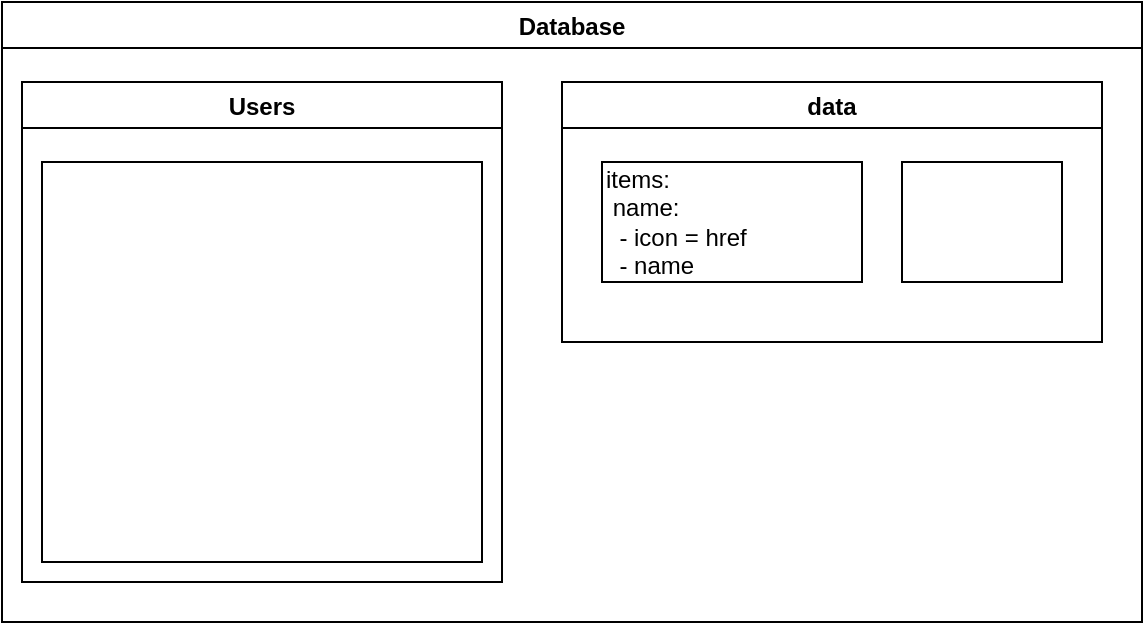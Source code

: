<mxfile version="20.2.2" type="github">
  <diagram id="pl_VEVI09KF11xBkgy9S" name="Страница 1">
    <mxGraphModel dx="1422" dy="762" grid="1" gridSize="10" guides="1" tooltips="1" connect="1" arrows="1" fold="1" page="1" pageScale="1" pageWidth="2339" pageHeight="3300" math="0" shadow="0">
      <root>
        <mxCell id="0" />
        <mxCell id="1" parent="0" />
        <mxCell id="tpaCjs1uWNmvQxx3Lpl9-1" value="Database" style="swimlane;glass=0;shadow=0;" vertex="1" parent="1">
          <mxGeometry x="80" y="30" width="570" height="310" as="geometry">
            <mxRectangle x="80" y="30" width="90" height="30" as="alternateBounds" />
          </mxGeometry>
        </mxCell>
        <mxCell id="tpaCjs1uWNmvQxx3Lpl9-2" value="Users" style="swimlane;" vertex="1" parent="tpaCjs1uWNmvQxx3Lpl9-1">
          <mxGeometry x="10" y="40" width="240" height="250" as="geometry" />
        </mxCell>
        <mxCell id="tpaCjs1uWNmvQxx3Lpl9-6" value="_id:&lt;br&gt;&lt;span style=&quot;white-space: pre;&quot;&gt;	&lt;/span&gt;- _id&lt;br&gt;&lt;span style=&quot;white-space: pre;&quot;&gt;	&lt;/span&gt;- name&lt;br&gt;&lt;span style=&quot;white-space: pre;&quot;&gt;	&lt;/span&gt;- email&lt;br&gt;&lt;span style=&quot;white-space: pre;&quot;&gt;	&lt;/span&gt;- win&lt;br&gt;&lt;span style=&quot;white-space: pre;&quot;&gt;	&lt;/span&gt;- lose&lt;br&gt;&lt;span style=&quot;white-space: pre;&quot;&gt;	&lt;/span&gt;- rating = 100&lt;br&gt;&lt;span style=&quot;white-space: pre;&quot;&gt;	&lt;/span&gt;- favourite_item:&lt;br&gt;&lt;span style=&quot;white-space: pre;&quot;&gt;	&lt;/span&gt;&lt;span style=&quot;white-space: pre;&quot;&gt;	&lt;/span&gt;[&lt;br&gt;&lt;span style=&quot;white-space: pre;&quot;&gt;	&lt;/span&gt;&lt;span style=&quot;white-space: pre;&quot;&gt;	&lt;/span&gt;&lt;span style=&quot;white-space: pre;&quot;&gt;	&lt;/span&gt;{ name: &quot;scissors&quot;, &lt;span style=&quot;white-space: pre;&quot;&gt;	&lt;/span&gt;&lt;span style=&quot;white-space: pre;&quot;&gt;	&lt;/span&gt;&lt;span style=&quot;white-space: pre;&quot;&gt;	&lt;/span&gt;&amp;nbsp; num_uses: 0&lt;br&gt;&lt;span style=&quot;white-space: pre;&quot;&gt;	&lt;/span&gt;&lt;span style=&quot;white-space: pre;&quot;&gt;	&lt;/span&gt;&lt;span style=&quot;white-space: pre;&quot;&gt;	&lt;/span&gt;},&lt;br&gt;&lt;span style=&quot;white-space: pre;&quot;&gt;	&lt;/span&gt;&lt;span style=&quot;white-space: pre;&quot;&gt;	&lt;/span&gt;]" style="rounded=0;whiteSpace=wrap;html=1;fontColor=#FFFFFF;align=left;" vertex="1" parent="tpaCjs1uWNmvQxx3Lpl9-2">
          <mxGeometry x="10" y="40" width="220" height="200" as="geometry" />
        </mxCell>
        <mxCell id="tpaCjs1uWNmvQxx3Lpl9-3" value="data" style="swimlane;" vertex="1" parent="tpaCjs1uWNmvQxx3Lpl9-1">
          <mxGeometry x="280" y="40" width="270" height="130" as="geometry" />
        </mxCell>
        <mxCell id="tpaCjs1uWNmvQxx3Lpl9-4" value="items:&lt;br&gt;&lt;span style=&quot;white-space: pre;&quot;&gt;	&lt;/span&gt;name:&lt;br&gt;&lt;span style=&quot;white-space: pre;&quot;&gt;	&lt;/span&gt;&lt;span style=&quot;white-space: pre;&quot;&gt;	&lt;/span&gt;- icon = href&lt;br&gt;&lt;span style=&quot;white-space: pre;&quot;&gt;	&lt;/span&gt;&lt;span style=&quot;white-space: pre;&quot;&gt;	&lt;/span&gt;- name" style="rounded=0;whiteSpace=wrap;html=1;align=left;" vertex="1" parent="tpaCjs1uWNmvQxx3Lpl9-3">
          <mxGeometry x="20" y="40" width="130" height="60" as="geometry" />
        </mxCell>
        <mxCell id="tpaCjs1uWNmvQxx3Lpl9-5" value="language:&lt;br&gt;&lt;span style=&quot;white-space: pre;&quot;&gt;	&lt;/span&gt;- name&lt;br&gt;&lt;span style=&quot;white-space: pre;&quot;&gt;	&lt;/span&gt;- text" style="rounded=0;whiteSpace=wrap;html=1;fontColor=#FFFFFF;align=left;" vertex="1" parent="tpaCjs1uWNmvQxx3Lpl9-3">
          <mxGeometry x="170" y="40" width="80" height="60" as="geometry" />
        </mxCell>
      </root>
    </mxGraphModel>
  </diagram>
</mxfile>
